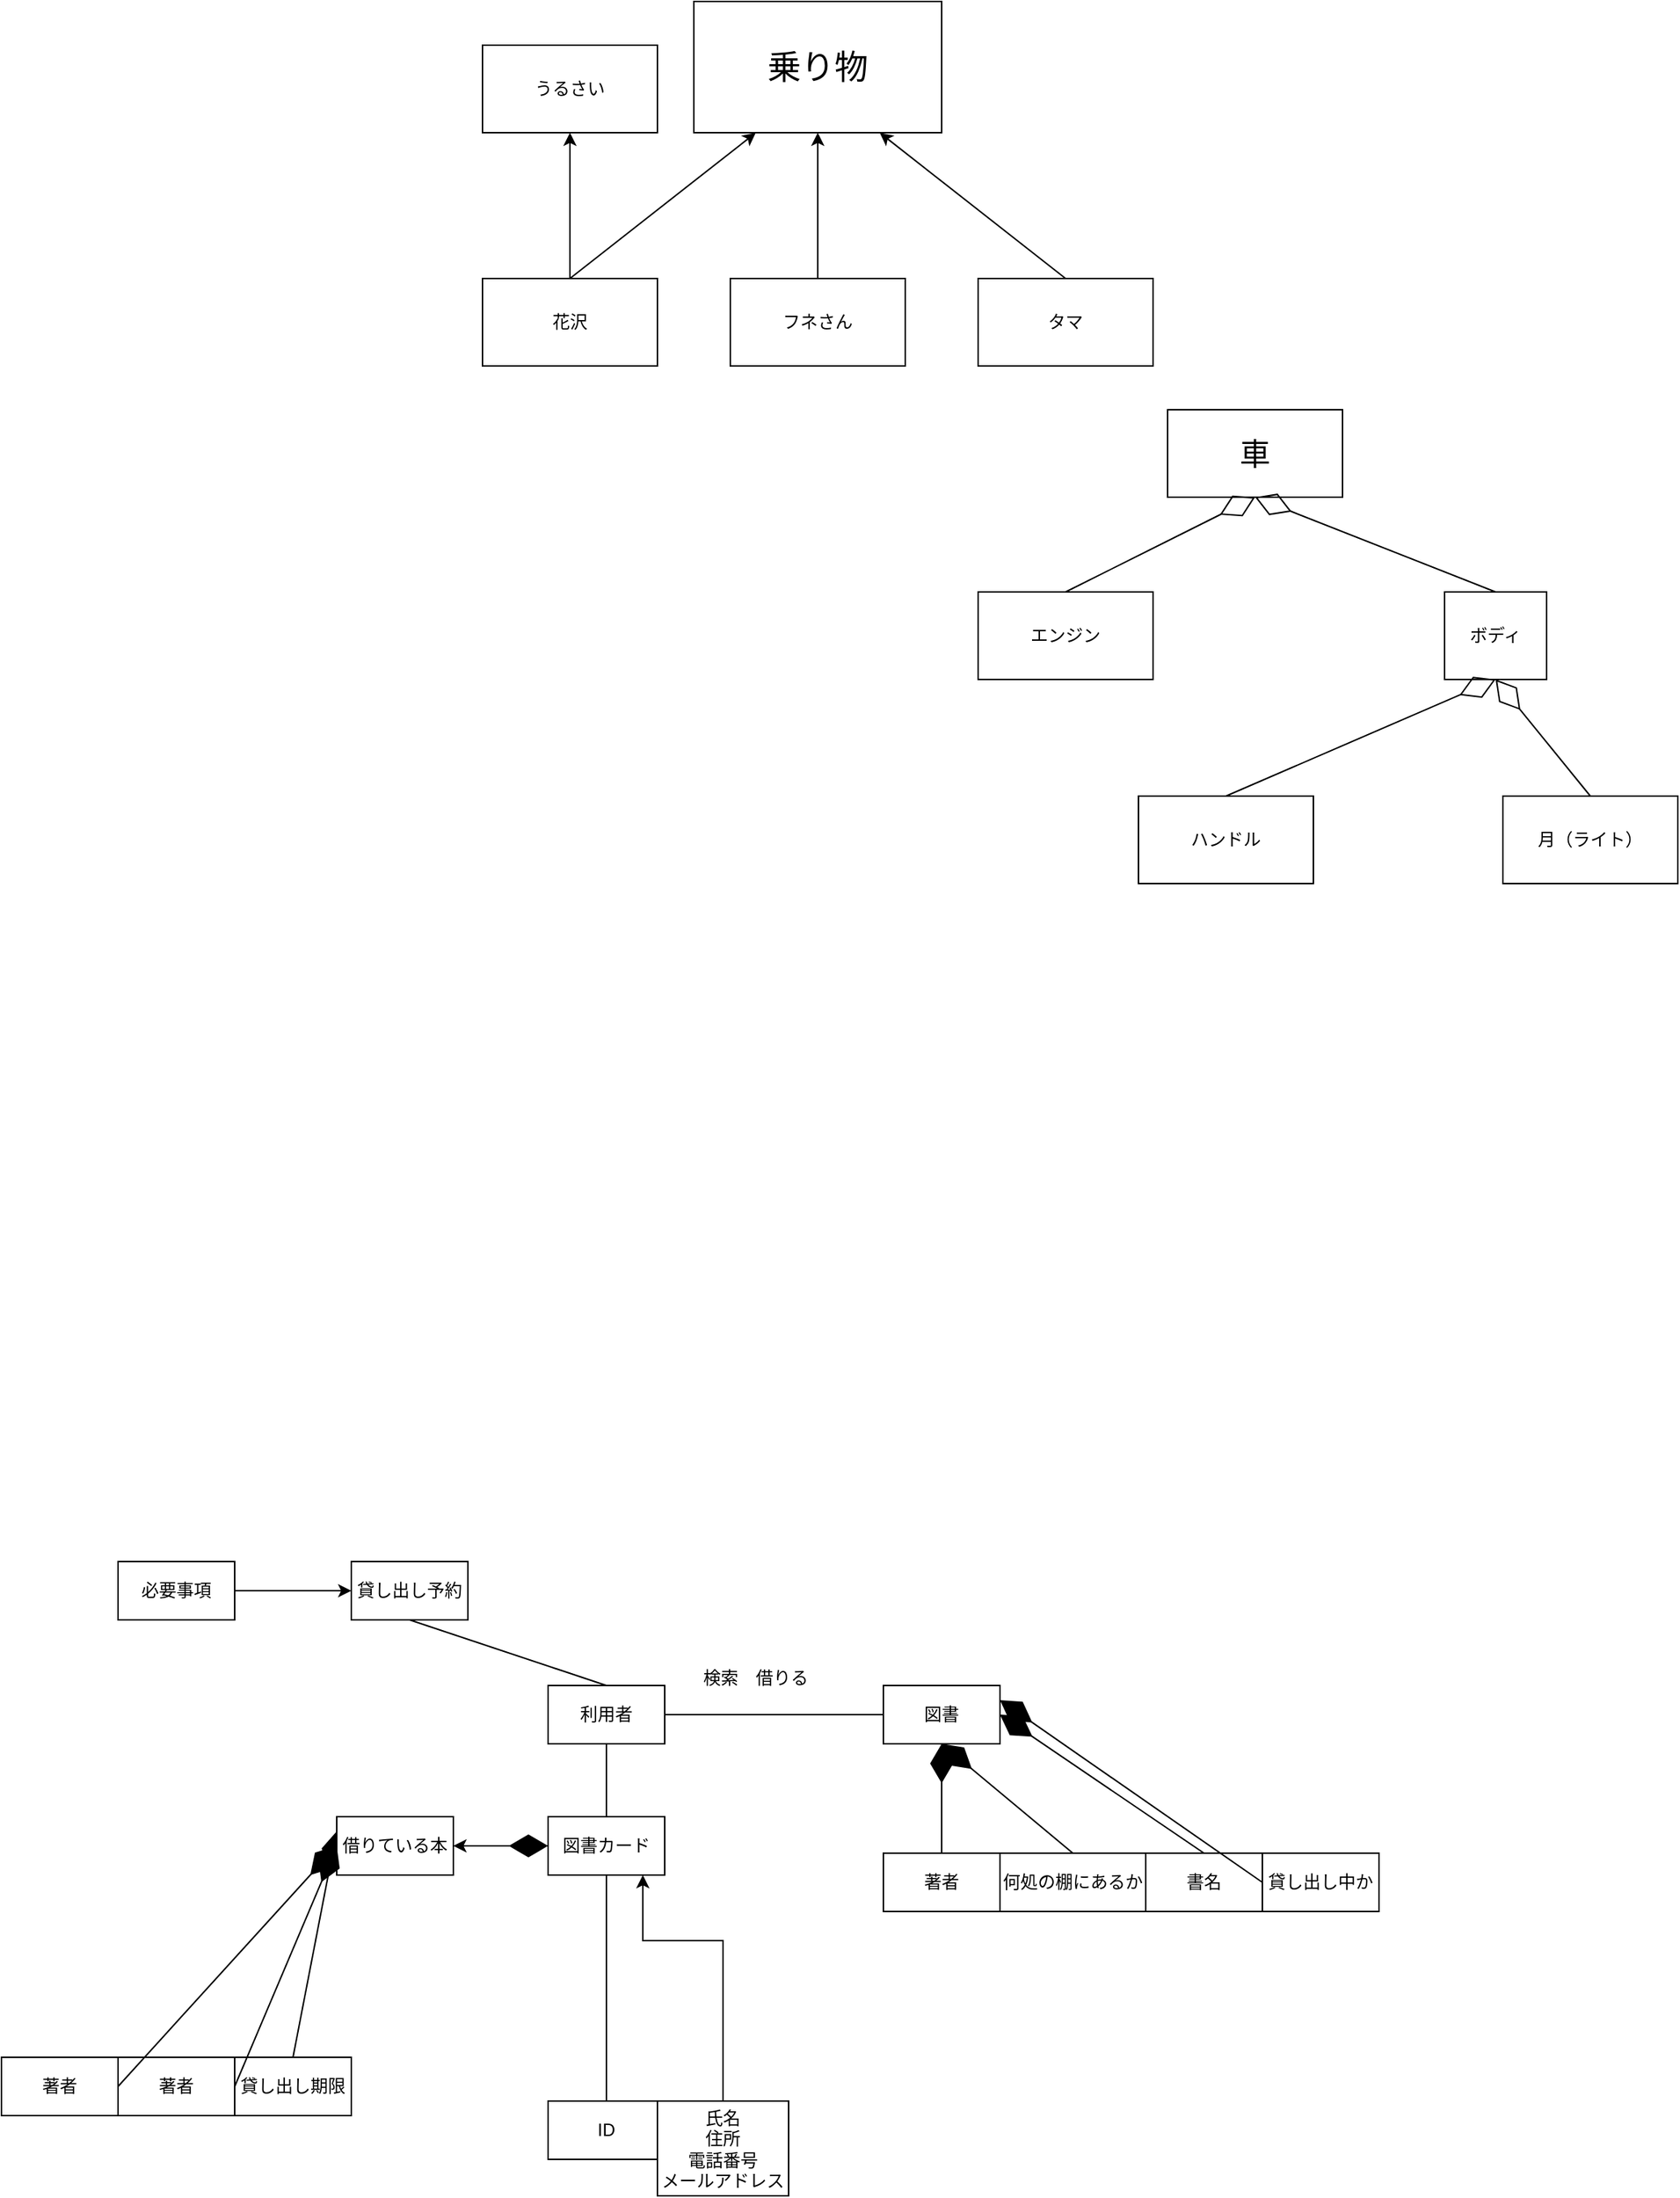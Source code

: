<mxfile version="28.2.0">
  <diagram name="ページ1" id="Urd-MJOiSl87KGeLgmYQ">
    <mxGraphModel dx="3050" dy="2483" grid="1" gridSize="10" guides="1" tooltips="1" connect="1" arrows="1" fold="1" page="1" pageScale="1" pageWidth="827" pageHeight="1169" math="0" shadow="0">
      <root>
        <mxCell id="0" />
        <mxCell id="1" parent="0" />
        <mxCell id="xKjXm6XE9f7blF8iUi-o-17" value="フネさん" style="rounded=0;whiteSpace=wrap;html=1;" vertex="1" parent="1">
          <mxGeometry x="400" y="-180" width="120" height="60" as="geometry" />
        </mxCell>
        <mxCell id="xKjXm6XE9f7blF8iUi-o-18" value="&lt;span style=&quot;font-size: 23px;&quot;&gt;乗り物&lt;/span&gt;" style="rounded=0;whiteSpace=wrap;html=1;" vertex="1" parent="1">
          <mxGeometry x="375" y="-370" width="170" height="90" as="geometry" />
        </mxCell>
        <mxCell id="xKjXm6XE9f7blF8iUi-o-19" value="タマ" style="rounded=0;whiteSpace=wrap;html=1;" vertex="1" parent="1">
          <mxGeometry x="570" y="-180" width="120" height="60" as="geometry" />
        </mxCell>
        <mxCell id="xKjXm6XE9f7blF8iUi-o-20" value="花沢" style="rounded=0;whiteSpace=wrap;html=1;" vertex="1" parent="1">
          <mxGeometry x="230" y="-180" width="120" height="60" as="geometry" />
        </mxCell>
        <mxCell id="xKjXm6XE9f7blF8iUi-o-21" value="" style="endArrow=classic;html=1;rounded=0;entryX=0.25;entryY=1;entryDx=0;entryDy=0;" edge="1" parent="1" target="xKjXm6XE9f7blF8iUi-o-18">
          <mxGeometry width="50" height="50" relative="1" as="geometry">
            <mxPoint x="290" y="-180" as="sourcePoint" />
            <mxPoint x="340" y="-230" as="targetPoint" />
          </mxGeometry>
        </mxCell>
        <mxCell id="xKjXm6XE9f7blF8iUi-o-22" value="" style="endArrow=classic;html=1;rounded=0;exitX=0.5;exitY=0;exitDx=0;exitDy=0;entryX=0.5;entryY=1;entryDx=0;entryDy=0;" edge="1" parent="1" source="xKjXm6XE9f7blF8iUi-o-17" target="xKjXm6XE9f7blF8iUi-o-18">
          <mxGeometry width="50" height="50" relative="1" as="geometry">
            <mxPoint x="430" y="-220" as="sourcePoint" />
            <mxPoint x="480" y="-270" as="targetPoint" />
          </mxGeometry>
        </mxCell>
        <mxCell id="xKjXm6XE9f7blF8iUi-o-23" value="" style="endArrow=classic;html=1;rounded=0;exitX=0.5;exitY=0;exitDx=0;exitDy=0;entryX=0.75;entryY=1;entryDx=0;entryDy=0;" edge="1" parent="1" source="xKjXm6XE9f7blF8iUi-o-19" target="xKjXm6XE9f7blF8iUi-o-18">
          <mxGeometry width="50" height="50" relative="1" as="geometry">
            <mxPoint x="430" y="-220" as="sourcePoint" />
            <mxPoint x="480" y="-270" as="targetPoint" />
          </mxGeometry>
        </mxCell>
        <mxCell id="xKjXm6XE9f7blF8iUi-o-24" value="" style="endArrow=classic;html=1;rounded=0;exitX=0.5;exitY=0;exitDx=0;exitDy=0;" edge="1" parent="1" source="xKjXm6XE9f7blF8iUi-o-20" target="xKjXm6XE9f7blF8iUi-o-25">
          <mxGeometry width="50" height="50" relative="1" as="geometry">
            <mxPoint x="270" y="-190" as="sourcePoint" />
            <mxPoint x="320" y="-240" as="targetPoint" />
          </mxGeometry>
        </mxCell>
        <mxCell id="xKjXm6XE9f7blF8iUi-o-25" value="うるさい" style="rounded=0;whiteSpace=wrap;html=1;" vertex="1" parent="1">
          <mxGeometry x="230.0" y="-340" width="120" height="60" as="geometry" />
        </mxCell>
        <mxCell id="xKjXm6XE9f7blF8iUi-o-26" value="月（ライト）" style="rounded=0;whiteSpace=wrap;html=1;" vertex="1" parent="1">
          <mxGeometry x="930" y="175" width="120" height="60" as="geometry" />
        </mxCell>
        <mxCell id="xKjXm6XE9f7blF8iUi-o-27" value="ハンドル" style="rounded=0;whiteSpace=wrap;html=1;" vertex="1" parent="1">
          <mxGeometry x="680" y="175" width="120" height="60" as="geometry" />
        </mxCell>
        <mxCell id="xKjXm6XE9f7blF8iUi-o-28" value="ボディ" style="rounded=0;whiteSpace=wrap;html=1;" vertex="1" parent="1">
          <mxGeometry x="890" y="35" width="70" height="60" as="geometry" />
        </mxCell>
        <mxCell id="xKjXm6XE9f7blF8iUi-o-29" value="エンジン" style="rounded=0;whiteSpace=wrap;html=1;" vertex="1" parent="1">
          <mxGeometry x="570" y="35" width="120" height="60" as="geometry" />
        </mxCell>
        <mxCell id="xKjXm6XE9f7blF8iUi-o-30" value="&lt;font style=&quot;font-size: 21px;&quot;&gt;車&lt;/font&gt;" style="rounded=0;whiteSpace=wrap;html=1;" vertex="1" parent="1">
          <mxGeometry x="700" y="-90" width="120" height="60" as="geometry" />
        </mxCell>
        <mxCell id="xKjXm6XE9f7blF8iUi-o-32" value="" style="endArrow=diamondThin;endFill=0;endSize=24;html=1;rounded=0;exitX=0.5;exitY=0;exitDx=0;exitDy=0;entryX=0.5;entryY=1;entryDx=0;entryDy=0;" edge="1" parent="1" source="xKjXm6XE9f7blF8iUi-o-26" target="xKjXm6XE9f7blF8iUi-o-28">
          <mxGeometry width="160" relative="1" as="geometry">
            <mxPoint x="820" y="-25" as="sourcePoint" />
            <mxPoint x="980" y="-25" as="targetPoint" />
          </mxGeometry>
        </mxCell>
        <mxCell id="xKjXm6XE9f7blF8iUi-o-33" value="" style="endArrow=diamondThin;endFill=0;endSize=24;html=1;rounded=0;exitX=0.5;exitY=0;exitDx=0;exitDy=0;entryX=0.5;entryY=1;entryDx=0;entryDy=0;" edge="1" parent="1" source="xKjXm6XE9f7blF8iUi-o-27" target="xKjXm6XE9f7blF8iUi-o-28">
          <mxGeometry width="160" relative="1" as="geometry">
            <mxPoint x="1000" y="105" as="sourcePoint" />
            <mxPoint x="1160" y="105" as="targetPoint" />
          </mxGeometry>
        </mxCell>
        <mxCell id="xKjXm6XE9f7blF8iUi-o-34" value="" style="endArrow=diamondThin;endFill=0;endSize=24;html=1;rounded=0;exitX=0.5;exitY=0;exitDx=0;exitDy=0;entryX=0.5;entryY=1;entryDx=0;entryDy=0;" edge="1" parent="1" source="xKjXm6XE9f7blF8iUi-o-28" target="xKjXm6XE9f7blF8iUi-o-30">
          <mxGeometry width="160" relative="1" as="geometry">
            <mxPoint x="930" y="-15" as="sourcePoint" />
            <mxPoint x="1090" y="-15" as="targetPoint" />
          </mxGeometry>
        </mxCell>
        <mxCell id="xKjXm6XE9f7blF8iUi-o-35" value="" style="endArrow=diamondThin;endFill=0;endSize=24;html=1;rounded=0;exitX=0.5;exitY=0;exitDx=0;exitDy=0;entryX=0.5;entryY=1;entryDx=0;entryDy=0;" edge="1" parent="1" source="xKjXm6XE9f7blF8iUi-o-29" target="xKjXm6XE9f7blF8iUi-o-30">
          <mxGeometry width="160" relative="1" as="geometry">
            <mxPoint x="615" y="15" as="sourcePoint" />
            <mxPoint x="775" y="15" as="targetPoint" />
          </mxGeometry>
        </mxCell>
        <mxCell id="xKjXm6XE9f7blF8iUi-o-38" value="利用者" style="rounded=0;whiteSpace=wrap;html=1;" vertex="1" parent="1">
          <mxGeometry x="275" y="785" width="80" height="40" as="geometry" />
        </mxCell>
        <mxCell id="xKjXm6XE9f7blF8iUi-o-68" value="" style="edgeStyle=orthogonalEdgeStyle;rounded=0;orthogonalLoop=1;jettySize=auto;html=1;" edge="1" parent="1" source="xKjXm6XE9f7blF8iUi-o-40" target="xKjXm6XE9f7blF8iUi-o-61">
          <mxGeometry relative="1" as="geometry" />
        </mxCell>
        <mxCell id="xKjXm6XE9f7blF8iUi-o-40" value="図書カード" style="rounded=0;whiteSpace=wrap;html=1;" vertex="1" parent="1">
          <mxGeometry x="275" y="875" width="80" height="40" as="geometry" />
        </mxCell>
        <mxCell id="xKjXm6XE9f7blF8iUi-o-41" value="ID" style="rounded=0;whiteSpace=wrap;html=1;" vertex="1" parent="1">
          <mxGeometry x="275" y="1070" width="80" height="40" as="geometry" />
        </mxCell>
        <mxCell id="xKjXm6XE9f7blF8iUi-o-42" value="" style="endArrow=none;html=1;rounded=0;exitX=0.5;exitY=0;exitDx=0;exitDy=0;entryX=0.5;entryY=1;entryDx=0;entryDy=0;" edge="1" parent="1" source="xKjXm6XE9f7blF8iUi-o-41" target="xKjXm6XE9f7blF8iUi-o-40">
          <mxGeometry width="50" height="50" relative="1" as="geometry">
            <mxPoint x="375" y="915" as="sourcePoint" />
            <mxPoint x="425" y="865" as="targetPoint" />
          </mxGeometry>
        </mxCell>
        <mxCell id="xKjXm6XE9f7blF8iUi-o-43" value="" style="endArrow=none;html=1;rounded=0;entryX=0.5;entryY=1;entryDx=0;entryDy=0;exitX=0.5;exitY=0;exitDx=0;exitDy=0;" edge="1" parent="1" source="xKjXm6XE9f7blF8iUi-o-40" target="xKjXm6XE9f7blF8iUi-o-38">
          <mxGeometry width="50" height="50" relative="1" as="geometry">
            <mxPoint x="290" y="885" as="sourcePoint" />
            <mxPoint x="340" y="835" as="targetPoint" />
          </mxGeometry>
        </mxCell>
        <mxCell id="xKjXm6XE9f7blF8iUi-o-47" value="" style="edgeStyle=orthogonalEdgeStyle;rounded=0;orthogonalLoop=1;jettySize=auto;html=1;" edge="1" parent="1" source="xKjXm6XE9f7blF8iUi-o-45" target="xKjXm6XE9f7blF8iUi-o-40">
          <mxGeometry relative="1" as="geometry">
            <Array as="points">
              <mxPoint x="395" y="960" />
              <mxPoint x="340" y="960" />
            </Array>
          </mxGeometry>
        </mxCell>
        <mxCell id="xKjXm6XE9f7blF8iUi-o-45" value="氏名&lt;div&gt;住所&lt;/div&gt;&lt;div&gt;電話番号&lt;/div&gt;&lt;div&gt;メールアドレス&lt;/div&gt;" style="rounded=0;whiteSpace=wrap;html=1;" vertex="1" parent="1">
          <mxGeometry x="350" y="1070" width="90" height="65" as="geometry" />
        </mxCell>
        <mxCell id="xKjXm6XE9f7blF8iUi-o-46" value="図書" style="rounded=0;whiteSpace=wrap;html=1;" vertex="1" parent="1">
          <mxGeometry x="505" y="785" width="80" height="40" as="geometry" />
        </mxCell>
        <mxCell id="xKjXm6XE9f7blF8iUi-o-48" value="検索　借りる" style="text;html=1;align=center;verticalAlign=middle;whiteSpace=wrap;rounded=0;" vertex="1" parent="1">
          <mxGeometry x="365" y="765" width="105" height="30" as="geometry" />
        </mxCell>
        <mxCell id="xKjXm6XE9f7blF8iUi-o-49" value="" style="endArrow=none;html=1;rounded=0;exitX=1;exitY=0.5;exitDx=0;exitDy=0;entryX=0;entryY=0.5;entryDx=0;entryDy=0;" edge="1" parent="1" source="xKjXm6XE9f7blF8iUi-o-38" target="xKjXm6XE9f7blF8iUi-o-46">
          <mxGeometry width="50" height="50" relative="1" as="geometry">
            <mxPoint x="405" y="875" as="sourcePoint" />
            <mxPoint x="455" y="825" as="targetPoint" />
          </mxGeometry>
        </mxCell>
        <mxCell id="xKjXm6XE9f7blF8iUi-o-50" value="貸し出し予約" style="rounded=0;whiteSpace=wrap;html=1;" vertex="1" parent="1">
          <mxGeometry x="140" y="700" width="80" height="40" as="geometry" />
        </mxCell>
        <mxCell id="xKjXm6XE9f7blF8iUi-o-51" value="貸し出し期限" style="rounded=0;whiteSpace=wrap;html=1;" vertex="1" parent="1">
          <mxGeometry x="60" y="1040" width="80" height="40" as="geometry" />
        </mxCell>
        <mxCell id="xKjXm6XE9f7blF8iUi-o-52" value="" style="endArrow=diamondThin;endFill=1;endSize=24;html=1;rounded=0;entryX=0;entryY=0.25;entryDx=0;entryDy=0;exitX=0.5;exitY=0;exitDx=0;exitDy=0;" edge="1" parent="1" source="xKjXm6XE9f7blF8iUi-o-51" target="xKjXm6XE9f7blF8iUi-o-61">
          <mxGeometry width="160" relative="1" as="geometry">
            <mxPoint x="140" y="1100" as="sourcePoint" />
            <mxPoint x="675" y="1025" as="targetPoint" />
          </mxGeometry>
        </mxCell>
        <mxCell id="xKjXm6XE9f7blF8iUi-o-53" value="著者" style="rounded=0;whiteSpace=wrap;html=1;" vertex="1" parent="1">
          <mxGeometry x="505" y="900" width="80" height="40" as="geometry" />
        </mxCell>
        <mxCell id="xKjXm6XE9f7blF8iUi-o-54" value="書名" style="rounded=0;whiteSpace=wrap;html=1;" vertex="1" parent="1">
          <mxGeometry x="685" y="900" width="80" height="40" as="geometry" />
        </mxCell>
        <mxCell id="xKjXm6XE9f7blF8iUi-o-55" value="" style="endArrow=diamondThin;endFill=1;endSize=24;html=1;rounded=0;entryX=0.5;entryY=1;entryDx=0;entryDy=0;exitX=0.5;exitY=0;exitDx=0;exitDy=0;" edge="1" parent="1" source="xKjXm6XE9f7blF8iUi-o-53" target="xKjXm6XE9f7blF8iUi-o-46">
          <mxGeometry width="160" relative="1" as="geometry">
            <mxPoint x="415" y="974.47" as="sourcePoint" />
            <mxPoint x="575" y="974.47" as="targetPoint" />
          </mxGeometry>
        </mxCell>
        <mxCell id="xKjXm6XE9f7blF8iUi-o-56" value="" style="endArrow=diamondThin;endFill=1;endSize=24;html=1;rounded=0;entryX=1;entryY=0.5;entryDx=0;entryDy=0;exitX=0.5;exitY=0;exitDx=0;exitDy=0;" edge="1" parent="1" source="xKjXm6XE9f7blF8iUi-o-54" target="xKjXm6XE9f7blF8iUi-o-46">
          <mxGeometry width="160" relative="1" as="geometry">
            <mxPoint x="385" y="915" as="sourcePoint" />
            <mxPoint x="545" y="915" as="targetPoint" />
          </mxGeometry>
        </mxCell>
        <mxCell id="xKjXm6XE9f7blF8iUi-o-57" value="貸し出し中か" style="rounded=0;whiteSpace=wrap;html=1;" vertex="1" parent="1">
          <mxGeometry x="765" y="900" width="80" height="40" as="geometry" />
        </mxCell>
        <mxCell id="xKjXm6XE9f7blF8iUi-o-58" value="何処の棚にあるか" style="rounded=0;whiteSpace=wrap;html=1;" vertex="1" parent="1">
          <mxGeometry x="585" y="900" width="100" height="40" as="geometry" />
        </mxCell>
        <mxCell id="xKjXm6XE9f7blF8iUi-o-59" value="" style="endArrow=diamondThin;endFill=1;endSize=24;html=1;rounded=0;entryX=1;entryY=0.25;entryDx=0;entryDy=0;exitX=0;exitY=0.5;exitDx=0;exitDy=0;" edge="1" parent="1" source="xKjXm6XE9f7blF8iUi-o-57" target="xKjXm6XE9f7blF8iUi-o-46">
          <mxGeometry width="160" relative="1" as="geometry">
            <mxPoint x="725" y="795" as="sourcePoint" />
            <mxPoint x="645" y="775" as="targetPoint" />
          </mxGeometry>
        </mxCell>
        <mxCell id="xKjXm6XE9f7blF8iUi-o-60" value="" style="endArrow=diamondThin;endFill=1;endSize=24;html=1;rounded=0;entryX=0.5;entryY=1;entryDx=0;entryDy=0;exitX=0.5;exitY=0;exitDx=0;exitDy=0;" edge="1" parent="1" source="xKjXm6XE9f7blF8iUi-o-58" target="xKjXm6XE9f7blF8iUi-o-46">
          <mxGeometry width="160" relative="1" as="geometry">
            <mxPoint x="685" y="885" as="sourcePoint" />
            <mxPoint x="605" y="865" as="targetPoint" />
          </mxGeometry>
        </mxCell>
        <mxCell id="xKjXm6XE9f7blF8iUi-o-61" value="借りている本" style="rounded=0;whiteSpace=wrap;html=1;" vertex="1" parent="1">
          <mxGeometry x="130" y="875" width="80" height="40" as="geometry" />
        </mxCell>
        <mxCell id="xKjXm6XE9f7blF8iUi-o-62" value="" style="endArrow=diamondThin;endFill=1;endSize=24;html=1;rounded=0;exitX=1;exitY=0.5;exitDx=0;exitDy=0;entryX=0;entryY=0.5;entryDx=0;entryDy=0;" edge="1" parent="1" source="xKjXm6XE9f7blF8iUi-o-61" target="xKjXm6XE9f7blF8iUi-o-40">
          <mxGeometry width="160" relative="1" as="geometry">
            <mxPoint x="270" y="850" as="sourcePoint" />
            <mxPoint x="430" y="850" as="targetPoint" />
          </mxGeometry>
        </mxCell>
        <mxCell id="xKjXm6XE9f7blF8iUi-o-63" value="著者" style="rounded=0;whiteSpace=wrap;html=1;" vertex="1" parent="1">
          <mxGeometry x="-100" y="1040" width="80" height="40" as="geometry" />
        </mxCell>
        <mxCell id="xKjXm6XE9f7blF8iUi-o-64" value="著者" style="rounded=0;whiteSpace=wrap;html=1;" vertex="1" parent="1">
          <mxGeometry x="-20" y="1040" width="80" height="40" as="geometry" />
        </mxCell>
        <mxCell id="xKjXm6XE9f7blF8iUi-o-67" value="" style="endArrow=diamondThin;endFill=1;endSize=24;html=1;rounded=0;exitX=1;exitY=0.5;exitDx=0;exitDy=0;entryX=0;entryY=0.5;entryDx=0;entryDy=0;" edge="1" parent="1" source="xKjXm6XE9f7blF8iUi-o-63" target="xKjXm6XE9f7blF8iUi-o-61">
          <mxGeometry width="160" relative="1" as="geometry">
            <mxPoint x="30" y="823.95" as="sourcePoint" />
            <mxPoint x="190" y="823.95" as="targetPoint" />
          </mxGeometry>
        </mxCell>
        <mxCell id="xKjXm6XE9f7blF8iUi-o-69" value="" style="endArrow=diamondThin;endFill=1;endSize=24;html=1;rounded=0;exitX=1;exitY=0.5;exitDx=0;exitDy=0;entryX=0;entryY=0.5;entryDx=0;entryDy=0;" edge="1" parent="1" source="xKjXm6XE9f7blF8iUi-o-64" target="xKjXm6XE9f7blF8iUi-o-61">
          <mxGeometry width="160" relative="1" as="geometry">
            <mxPoint x="-20" y="844.47" as="sourcePoint" />
            <mxPoint x="140" y="844.47" as="targetPoint" />
          </mxGeometry>
        </mxCell>
        <mxCell id="xKjXm6XE9f7blF8iUi-o-73" value="" style="edgeStyle=orthogonalEdgeStyle;rounded=0;orthogonalLoop=1;jettySize=auto;html=1;exitX=1;exitY=0.5;exitDx=0;exitDy=0;" edge="1" parent="1" source="xKjXm6XE9f7blF8iUi-o-72" target="xKjXm6XE9f7blF8iUi-o-50">
          <mxGeometry relative="1" as="geometry" />
        </mxCell>
        <mxCell id="xKjXm6XE9f7blF8iUi-o-72" value="必要事項" style="rounded=0;whiteSpace=wrap;html=1;" vertex="1" parent="1">
          <mxGeometry x="-20" y="700" width="80" height="40" as="geometry" />
        </mxCell>
        <mxCell id="xKjXm6XE9f7blF8iUi-o-74" value="" style="endArrow=none;html=1;rounded=0;entryX=0.5;entryY=0;entryDx=0;entryDy=0;exitX=0.5;exitY=1;exitDx=0;exitDy=0;" edge="1" parent="1" source="xKjXm6XE9f7blF8iUi-o-50" target="xKjXm6XE9f7blF8iUi-o-38">
          <mxGeometry width="50" height="50" relative="1" as="geometry">
            <mxPoint x="100" y="960" as="sourcePoint" />
            <mxPoint x="240" y="800" as="targetPoint" />
          </mxGeometry>
        </mxCell>
      </root>
    </mxGraphModel>
  </diagram>
</mxfile>
